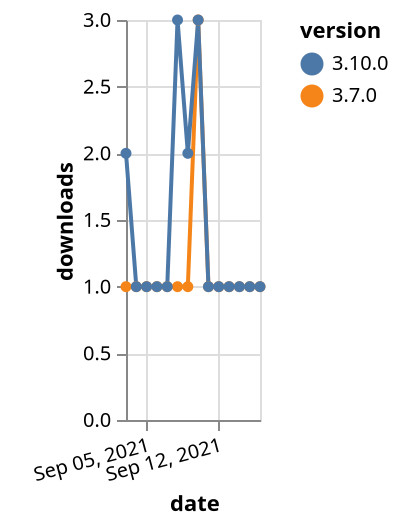 {"$schema": "https://vega.github.io/schema/vega-lite/v5.json", "description": "A simple bar chart with embedded data.", "data": {"values": [{"date": "2021-09-03", "total": 306, "delta": 1, "version": "3.7.0"}, {"date": "2021-09-04", "total": 307, "delta": 1, "version": "3.7.0"}, {"date": "2021-09-05", "total": 308, "delta": 1, "version": "3.7.0"}, {"date": "2021-09-06", "total": 309, "delta": 1, "version": "3.7.0"}, {"date": "2021-09-07", "total": 310, "delta": 1, "version": "3.7.0"}, {"date": "2021-09-08", "total": 311, "delta": 1, "version": "3.7.0"}, {"date": "2021-09-09", "total": 312, "delta": 1, "version": "3.7.0"}, {"date": "2021-09-10", "total": 315, "delta": 3, "version": "3.7.0"}, {"date": "2021-09-11", "total": 316, "delta": 1, "version": "3.7.0"}, {"date": "2021-09-12", "total": 317, "delta": 1, "version": "3.7.0"}, {"date": "2021-09-13", "total": 318, "delta": 1, "version": "3.7.0"}, {"date": "2021-09-14", "total": 319, "delta": 1, "version": "3.7.0"}, {"date": "2021-09-15", "total": 320, "delta": 1, "version": "3.7.0"}, {"date": "2021-09-16", "total": 321, "delta": 1, "version": "3.7.0"}, {"date": "2021-09-03", "total": 356, "delta": 2, "version": "3.10.0"}, {"date": "2021-09-04", "total": 357, "delta": 1, "version": "3.10.0"}, {"date": "2021-09-05", "total": 358, "delta": 1, "version": "3.10.0"}, {"date": "2021-09-06", "total": 359, "delta": 1, "version": "3.10.0"}, {"date": "2021-09-07", "total": 360, "delta": 1, "version": "3.10.0"}, {"date": "2021-09-08", "total": 363, "delta": 3, "version": "3.10.0"}, {"date": "2021-09-09", "total": 365, "delta": 2, "version": "3.10.0"}, {"date": "2021-09-10", "total": 368, "delta": 3, "version": "3.10.0"}, {"date": "2021-09-11", "total": 369, "delta": 1, "version": "3.10.0"}, {"date": "2021-09-12", "total": 370, "delta": 1, "version": "3.10.0"}, {"date": "2021-09-13", "total": 371, "delta": 1, "version": "3.10.0"}, {"date": "2021-09-14", "total": 372, "delta": 1, "version": "3.10.0"}, {"date": "2021-09-15", "total": 373, "delta": 1, "version": "3.10.0"}, {"date": "2021-09-16", "total": 374, "delta": 1, "version": "3.10.0"}]}, "width": "container", "mark": {"type": "line", "point": {"filled": true}}, "encoding": {"x": {"field": "date", "type": "temporal", "timeUnit": "yearmonthdate", "title": "date", "axis": {"labelAngle": -15}}, "y": {"field": "delta", "type": "quantitative", "title": "downloads"}, "color": {"field": "version", "type": "nominal"}, "tooltip": {"field": "delta"}}}